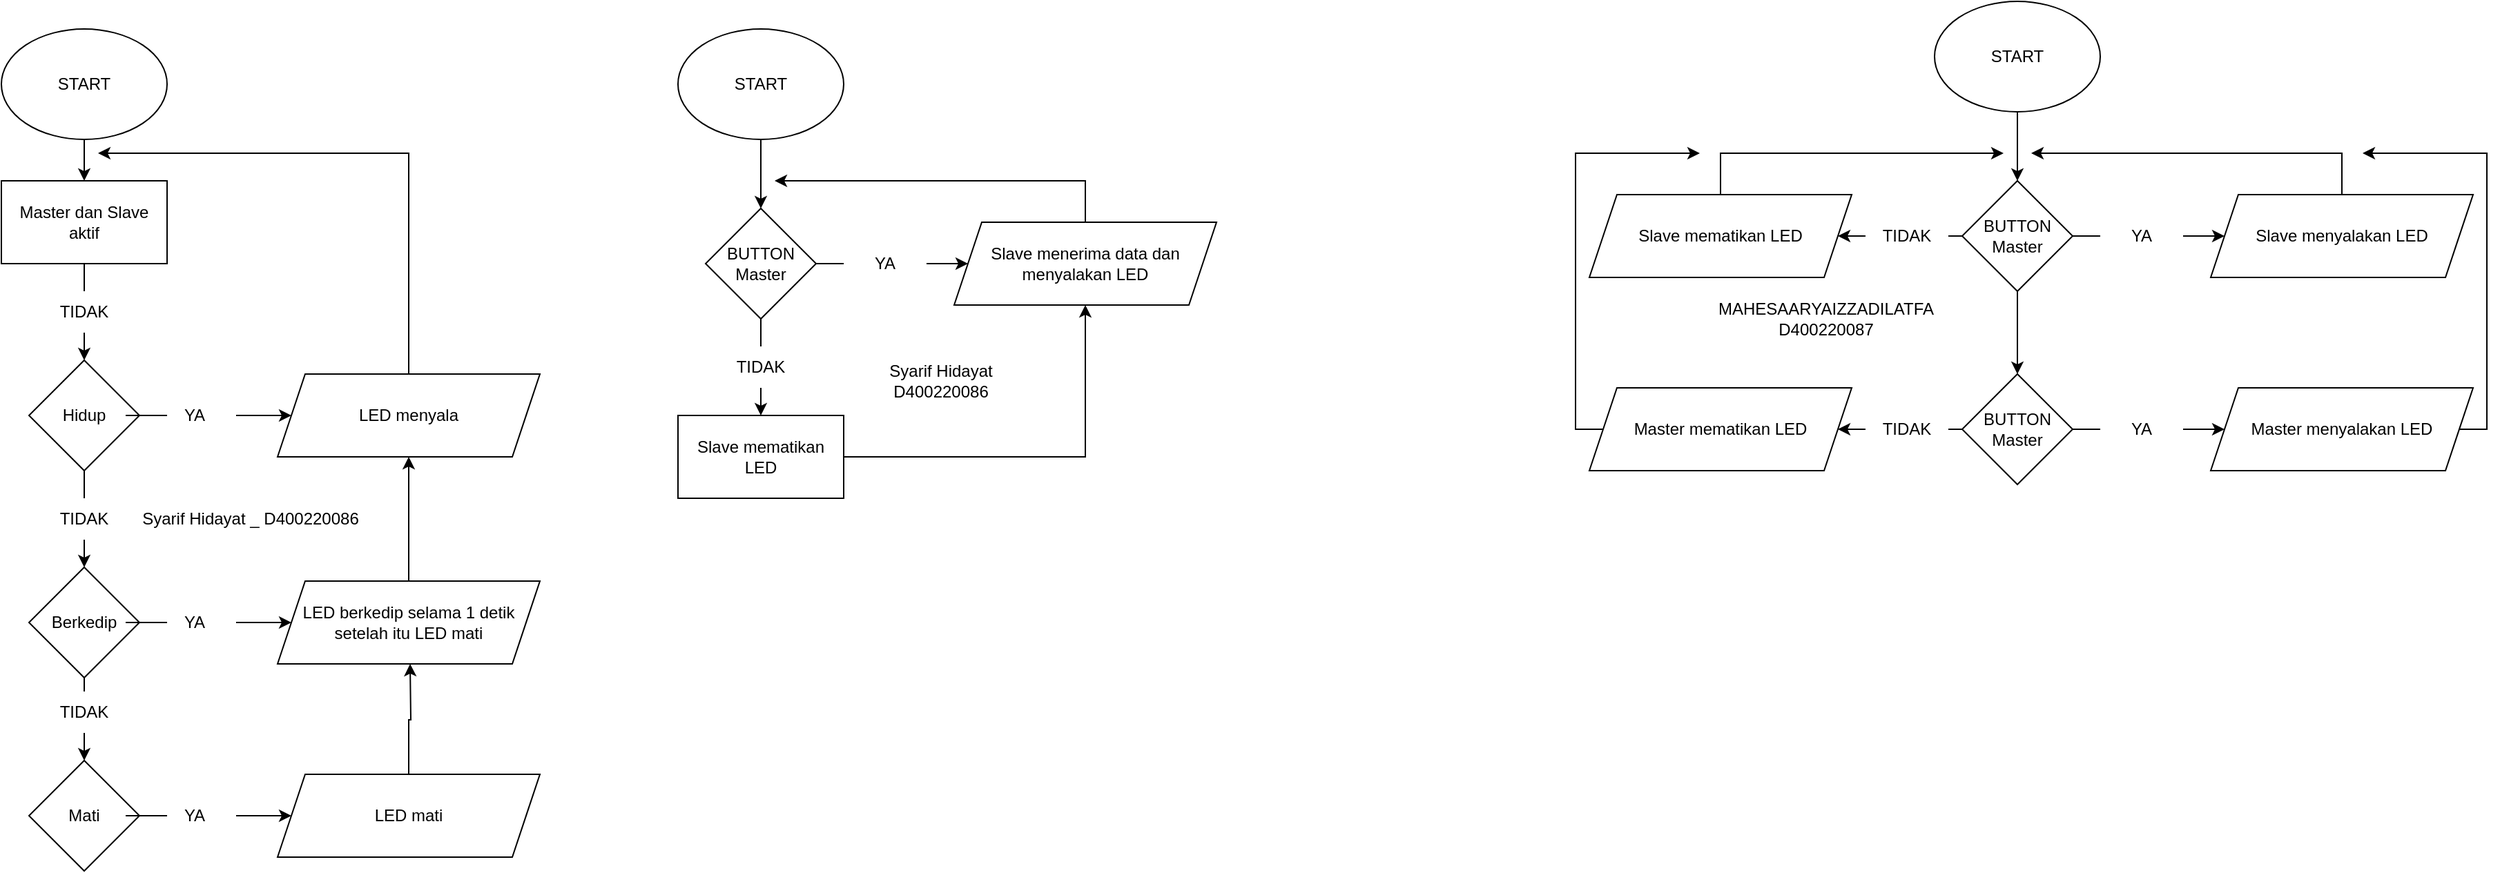 <mxfile version="24.7.8">
  <diagram id="g6YcQSNbNyilG8uyKeID" name="Page-1">
    <mxGraphModel dx="1050" dy="621" grid="1" gridSize="10" guides="1" tooltips="1" connect="1" arrows="1" fold="1" page="1" pageScale="1" pageWidth="850" pageHeight="1100" math="0" shadow="0">
      <root>
        <mxCell id="0" />
        <mxCell id="1" parent="0" />
        <mxCell id="VXb9Clq8J1oBXwSl2H9L-12" style="edgeStyle=orthogonalEdgeStyle;rounded=0;orthogonalLoop=1;jettySize=auto;html=1;exitX=0.5;exitY=1;exitDx=0;exitDy=0;entryX=0.5;entryY=0;entryDx=0;entryDy=0;" parent="1" source="VXb9Clq8J1oBXwSl2H9L-1" target="VXb9Clq8J1oBXwSl2H9L-2" edge="1">
          <mxGeometry relative="1" as="geometry" />
        </mxCell>
        <mxCell id="VXb9Clq8J1oBXwSl2H9L-1" value="START" style="ellipse;whiteSpace=wrap;html=1;" parent="1" vertex="1">
          <mxGeometry x="375" y="280" width="120" height="80" as="geometry" />
        </mxCell>
        <mxCell id="VXb9Clq8J1oBXwSl2H9L-19" style="edgeStyle=orthogonalEdgeStyle;rounded=0;orthogonalLoop=1;jettySize=auto;html=1;exitX=0.5;exitY=1;exitDx=0;exitDy=0;entryX=0.5;entryY=0;entryDx=0;entryDy=0;startArrow=none;" parent="1" source="VXb9Clq8J1oBXwSl2H9L-13" target="VXb9Clq8J1oBXwSl2H9L-3" edge="1">
          <mxGeometry relative="1" as="geometry" />
        </mxCell>
        <mxCell id="VXb9Clq8J1oBXwSl2H9L-2" value="Master dan Slave aktif" style="rounded=0;whiteSpace=wrap;html=1;" parent="1" vertex="1">
          <mxGeometry x="375" y="390" width="120" height="60" as="geometry" />
        </mxCell>
        <mxCell id="VXb9Clq8J1oBXwSl2H9L-17" style="edgeStyle=orthogonalEdgeStyle;rounded=0;orthogonalLoop=1;jettySize=auto;html=1;exitX=1;exitY=0.5;exitDx=0;exitDy=0;startArrow=none;" parent="1" source="VXb9Clq8J1oBXwSl2H9L-9" target="VXb9Clq8J1oBXwSl2H9L-8" edge="1">
          <mxGeometry relative="1" as="geometry" />
        </mxCell>
        <mxCell id="VXb9Clq8J1oBXwSl2H9L-20" style="edgeStyle=orthogonalEdgeStyle;rounded=0;orthogonalLoop=1;jettySize=auto;html=1;exitX=0.5;exitY=1;exitDx=0;exitDy=0;entryX=0.5;entryY=0;entryDx=0;entryDy=0;startArrow=none;" parent="1" target="VXb9Clq8J1oBXwSl2H9L-4" edge="1">
          <mxGeometry relative="1" as="geometry">
            <mxPoint x="435" y="670" as="sourcePoint" />
          </mxGeometry>
        </mxCell>
        <mxCell id="VXb9Clq8J1oBXwSl2H9L-3" value="Hidup" style="rhombus;whiteSpace=wrap;html=1;" parent="1" vertex="1">
          <mxGeometry x="395" y="520" width="80" height="80" as="geometry" />
        </mxCell>
        <mxCell id="VXb9Clq8J1oBXwSl2H9L-21" style="edgeStyle=orthogonalEdgeStyle;rounded=0;orthogonalLoop=1;jettySize=auto;html=1;exitX=1;exitY=0.5;exitDx=0;exitDy=0;startArrow=none;" parent="1" source="VXb9Clq8J1oBXwSl2H9L-10" target="VXb9Clq8J1oBXwSl2H9L-7" edge="1">
          <mxGeometry relative="1" as="geometry" />
        </mxCell>
        <mxCell id="VXb9Clq8J1oBXwSl2H9L-31" style="edgeStyle=orthogonalEdgeStyle;rounded=0;orthogonalLoop=1;jettySize=auto;html=1;exitX=0.5;exitY=1;exitDx=0;exitDy=0;entryX=0.5;entryY=0;entryDx=0;entryDy=0;startArrow=none;" parent="1" source="VXb9Clq8J1oBXwSl2H9L-14" target="VXb9Clq8J1oBXwSl2H9L-5" edge="1">
          <mxGeometry relative="1" as="geometry" />
        </mxCell>
        <mxCell id="VXb9Clq8J1oBXwSl2H9L-4" value="Berkedip" style="rhombus;whiteSpace=wrap;html=1;" parent="1" vertex="1">
          <mxGeometry x="395" y="670" width="80" height="80" as="geometry" />
        </mxCell>
        <mxCell id="VXb9Clq8J1oBXwSl2H9L-22" style="edgeStyle=orthogonalEdgeStyle;rounded=0;orthogonalLoop=1;jettySize=auto;html=1;exitX=1;exitY=0.5;exitDx=0;exitDy=0;startArrow=none;" parent="1" source="VXb9Clq8J1oBXwSl2H9L-11" target="VXb9Clq8J1oBXwSl2H9L-6" edge="1">
          <mxGeometry relative="1" as="geometry" />
        </mxCell>
        <mxCell id="VXb9Clq8J1oBXwSl2H9L-5" value="Mati" style="rhombus;whiteSpace=wrap;html=1;" parent="1" vertex="1">
          <mxGeometry x="395" y="810" width="80" height="80" as="geometry" />
        </mxCell>
        <mxCell id="VXb9Clq8J1oBXwSl2H9L-37" style="edgeStyle=orthogonalEdgeStyle;rounded=0;orthogonalLoop=1;jettySize=auto;html=1;exitX=0.5;exitY=0;exitDx=0;exitDy=0;" parent="1" source="VXb9Clq8J1oBXwSl2H9L-6" edge="1">
          <mxGeometry relative="1" as="geometry">
            <mxPoint x="671" y="740" as="targetPoint" />
          </mxGeometry>
        </mxCell>
        <mxCell id="VXb9Clq8J1oBXwSl2H9L-6" value="LED mati" style="shape=parallelogram;perimeter=parallelogramPerimeter;whiteSpace=wrap;html=1;fixedSize=1;" parent="1" vertex="1">
          <mxGeometry x="575" y="820" width="190" height="60" as="geometry" />
        </mxCell>
        <mxCell id="VXb9Clq8J1oBXwSl2H9L-38" style="edgeStyle=orthogonalEdgeStyle;rounded=0;orthogonalLoop=1;jettySize=auto;html=1;exitX=0.5;exitY=0;exitDx=0;exitDy=0;entryX=0.5;entryY=1;entryDx=0;entryDy=0;" parent="1" source="VXb9Clq8J1oBXwSl2H9L-7" target="VXb9Clq8J1oBXwSl2H9L-8" edge="1">
          <mxGeometry relative="1" as="geometry" />
        </mxCell>
        <mxCell id="VXb9Clq8J1oBXwSl2H9L-7" value="LED berkedip selama 1 detik setelah itu LED mati" style="shape=parallelogram;perimeter=parallelogramPerimeter;whiteSpace=wrap;html=1;fixedSize=1;" parent="1" vertex="1">
          <mxGeometry x="575" y="680" width="190" height="60" as="geometry" />
        </mxCell>
        <mxCell id="VXb9Clq8J1oBXwSl2H9L-39" style="edgeStyle=orthogonalEdgeStyle;rounded=0;orthogonalLoop=1;jettySize=auto;html=1;exitX=0.5;exitY=0;exitDx=0;exitDy=0;" parent="1" source="VXb9Clq8J1oBXwSl2H9L-8" edge="1">
          <mxGeometry relative="1" as="geometry">
            <mxPoint x="445" y="370" as="targetPoint" />
            <Array as="points">
              <mxPoint x="670" y="370" />
            </Array>
          </mxGeometry>
        </mxCell>
        <mxCell id="VXb9Clq8J1oBXwSl2H9L-8" value="LED menyala" style="shape=parallelogram;perimeter=parallelogramPerimeter;whiteSpace=wrap;html=1;fixedSize=1;" parent="1" vertex="1">
          <mxGeometry x="575" y="530" width="190" height="60" as="geometry" />
        </mxCell>
        <mxCell id="VXb9Clq8J1oBXwSl2H9L-9" value="YA" style="text;html=1;strokeColor=none;fillColor=none;align=center;verticalAlign=middle;whiteSpace=wrap;rounded=0;" parent="1" vertex="1">
          <mxGeometry x="485" y="545" width="60" height="30" as="geometry" />
        </mxCell>
        <mxCell id="VXb9Clq8J1oBXwSl2H9L-18" value="" style="edgeStyle=orthogonalEdgeStyle;rounded=0;orthogonalLoop=1;jettySize=auto;html=1;exitX=1;exitY=0.5;exitDx=0;exitDy=0;endArrow=none;" parent="1" source="VXb9Clq8J1oBXwSl2H9L-3" target="VXb9Clq8J1oBXwSl2H9L-9" edge="1">
          <mxGeometry relative="1" as="geometry">
            <mxPoint x="475" y="560" as="sourcePoint" />
            <mxPoint x="585" y="560" as="targetPoint" />
          </mxGeometry>
        </mxCell>
        <mxCell id="VXb9Clq8J1oBXwSl2H9L-11" value="YA" style="text;html=1;strokeColor=none;fillColor=none;align=center;verticalAlign=middle;whiteSpace=wrap;rounded=0;" parent="1" vertex="1">
          <mxGeometry x="485" y="835" width="60" height="30" as="geometry" />
        </mxCell>
        <mxCell id="VXb9Clq8J1oBXwSl2H9L-23" value="" style="edgeStyle=orthogonalEdgeStyle;rounded=0;orthogonalLoop=1;jettySize=auto;html=1;exitX=1;exitY=0.5;exitDx=0;exitDy=0;endArrow=none;" parent="1" source="VXb9Clq8J1oBXwSl2H9L-5" target="VXb9Clq8J1oBXwSl2H9L-11" edge="1">
          <mxGeometry relative="1" as="geometry">
            <mxPoint x="475" y="850.0" as="sourcePoint" />
            <mxPoint x="585" y="850.0" as="targetPoint" />
          </mxGeometry>
        </mxCell>
        <mxCell id="VXb9Clq8J1oBXwSl2H9L-10" value="YA" style="text;html=1;strokeColor=none;fillColor=none;align=center;verticalAlign=middle;whiteSpace=wrap;rounded=0;" parent="1" vertex="1">
          <mxGeometry x="485" y="695" width="60" height="30" as="geometry" />
        </mxCell>
        <mxCell id="VXb9Clq8J1oBXwSl2H9L-24" value="" style="edgeStyle=orthogonalEdgeStyle;rounded=0;orthogonalLoop=1;jettySize=auto;html=1;exitX=1;exitY=0.5;exitDx=0;exitDy=0;endArrow=none;" parent="1" source="VXb9Clq8J1oBXwSl2H9L-4" target="VXb9Clq8J1oBXwSl2H9L-10" edge="1">
          <mxGeometry relative="1" as="geometry">
            <mxPoint x="475" y="710.0" as="sourcePoint" />
            <mxPoint x="585" y="710.0" as="targetPoint" />
          </mxGeometry>
        </mxCell>
        <mxCell id="VXb9Clq8J1oBXwSl2H9L-27" style="edgeStyle=orthogonalEdgeStyle;rounded=0;orthogonalLoop=1;jettySize=auto;html=1;exitX=0.5;exitY=1;exitDx=0;exitDy=0;entryX=0.5;entryY=0;entryDx=0;entryDy=0;" parent="1" source="VXb9Clq8J1oBXwSl2H9L-15" target="VXb9Clq8J1oBXwSl2H9L-4" edge="1">
          <mxGeometry relative="1" as="geometry" />
        </mxCell>
        <mxCell id="VXb9Clq8J1oBXwSl2H9L-15" value="TIDAK&lt;span style=&quot;color: rgba(0, 0, 0, 0); font-family: monospace; font-size: 0px; text-align: start;&quot;&gt;%3CmxGraphModel%3E%3Croot%3E%3CmxCell%20id%3D%220%22%2F%3E%3CmxCell%20id%3D%221%22%20parent%3D%220%22%2F%3E%3CmxCell%20id%3D%222%22%20value%3D%22YA%22%20style%3D%22text%3Bhtml%3D1%3BstrokeColor%3Dnone%3BfillColor%3Dnone%3Balign%3Dcenter%3BverticalAlign%3Dmiddle%3BwhiteSpace%3Dwrap%3Brounded%3D0%3B%22%20vertex%3D%221%22%20parent%3D%221%22%3E%3CmxGeometry%20x%3D%22470%22%20y%3D%22515%22%20width%3D%2260%22%20height%3D%2230%22%20as%3D%22geometry%22%2F%3E%3C%2FmxCell%3E%3C%2Froot%3E%3C%2FmxGraphModel%3E&lt;/span&gt;" style="text;html=1;strokeColor=none;fillColor=none;align=center;verticalAlign=middle;whiteSpace=wrap;rounded=0;" parent="1" vertex="1">
          <mxGeometry x="405" y="620" width="60" height="30" as="geometry" />
        </mxCell>
        <mxCell id="VXb9Clq8J1oBXwSl2H9L-25" value="" style="edgeStyle=orthogonalEdgeStyle;rounded=0;orthogonalLoop=1;jettySize=auto;html=1;exitX=0.5;exitY=1;exitDx=0;exitDy=0;entryX=0.5;entryY=0;entryDx=0;entryDy=0;endArrow=none;" parent="1" source="VXb9Clq8J1oBXwSl2H9L-3" target="VXb9Clq8J1oBXwSl2H9L-15" edge="1">
          <mxGeometry relative="1" as="geometry">
            <mxPoint x="435" y="600" as="sourcePoint" />
            <mxPoint x="435" y="640" as="targetPoint" />
          </mxGeometry>
        </mxCell>
        <mxCell id="VXb9Clq8J1oBXwSl2H9L-13" value="TIDAK&lt;span style=&quot;color: rgba(0, 0, 0, 0); font-family: monospace; font-size: 0px; text-align: start;&quot;&gt;%3CmxGraphModel%3E%3Croot%3E%3CmxCell%20id%3D%220%22%2F%3E%3CmxCell%20id%3D%221%22%20parent%3D%220%22%2F%3E%3CmxCell%20id%3D%222%22%20value%3D%22YA%22%20style%3D%22text%3Bhtml%3D1%3BstrokeColor%3Dnone%3BfillColor%3Dnone%3Balign%3Dcenter%3BverticalAlign%3Dmiddle%3BwhiteSpace%3Dwrap%3Brounded%3D0%3B%22%20vertex%3D%221%22%20parent%3D%221%22%3E%3CmxGeometry%20x%3D%22470%22%20y%3D%22515%22%20width%3D%2260%22%20height%3D%2230%22%20as%3D%22geometry%22%2F%3E%3C%2FmxCell%3E%3C%2Froot%3E%3C%2FmxGraphModel%3E&lt;/span&gt;" style="text;html=1;strokeColor=none;fillColor=none;align=center;verticalAlign=middle;whiteSpace=wrap;rounded=0;" parent="1" vertex="1">
          <mxGeometry x="405" y="470" width="60" height="30" as="geometry" />
        </mxCell>
        <mxCell id="VXb9Clq8J1oBXwSl2H9L-26" value="" style="edgeStyle=orthogonalEdgeStyle;rounded=0;orthogonalLoop=1;jettySize=auto;html=1;exitX=0.5;exitY=1;exitDx=0;exitDy=0;entryX=0.5;entryY=0;entryDx=0;entryDy=0;endArrow=none;" parent="1" source="VXb9Clq8J1oBXwSl2H9L-2" target="VXb9Clq8J1oBXwSl2H9L-13" edge="1">
          <mxGeometry relative="1" as="geometry">
            <mxPoint x="435" y="450" as="sourcePoint" />
            <mxPoint x="435" y="520" as="targetPoint" />
          </mxGeometry>
        </mxCell>
        <mxCell id="VXb9Clq8J1oBXwSl2H9L-14" value="TIDAK&lt;span style=&quot;color: rgba(0, 0, 0, 0); font-family: monospace; font-size: 0px; text-align: start;&quot;&gt;%3CmxGraphModel%3E%3Croot%3E%3CmxCell%20id%3D%220%22%2F%3E%3CmxCell%20id%3D%221%22%20parent%3D%220%22%2F%3E%3CmxCell%20id%3D%222%22%20value%3D%22YA%22%20style%3D%22text%3Bhtml%3D1%3BstrokeColor%3Dnone%3BfillColor%3Dnone%3Balign%3Dcenter%3BverticalAlign%3Dmiddle%3BwhiteSpace%3Dwrap%3Brounded%3D0%3B%22%20vertex%3D%221%22%20parent%3D%221%22%3E%3CmxGeometry%20x%3D%22470%22%20y%3D%22515%22%20width%3D%2260%22%20height%3D%2230%22%20as%3D%22geometry%22%2F%3E%3C%2FmxCell%3E%3C%2Froot%3E%3C%2FmxGraphModel%3E&lt;/span&gt;" style="text;html=1;strokeColor=none;fillColor=none;align=center;verticalAlign=middle;whiteSpace=wrap;rounded=0;" parent="1" vertex="1">
          <mxGeometry x="405" y="760" width="60" height="30" as="geometry" />
        </mxCell>
        <mxCell id="VXb9Clq8J1oBXwSl2H9L-32" value="" style="edgeStyle=orthogonalEdgeStyle;rounded=0;orthogonalLoop=1;jettySize=auto;html=1;exitX=0.5;exitY=1;exitDx=0;exitDy=0;entryX=0.5;entryY=0;entryDx=0;entryDy=0;endArrow=none;" parent="1" source="VXb9Clq8J1oBXwSl2H9L-4" target="VXb9Clq8J1oBXwSl2H9L-14" edge="1">
          <mxGeometry relative="1" as="geometry">
            <mxPoint x="435" y="750" as="sourcePoint" />
            <mxPoint x="435" y="810.0" as="targetPoint" />
          </mxGeometry>
        </mxCell>
        <mxCell id="VXb9Clq8J1oBXwSl2H9L-40" style="edgeStyle=orthogonalEdgeStyle;rounded=0;orthogonalLoop=1;jettySize=auto;html=1;exitX=0.5;exitY=1;exitDx=0;exitDy=0;entryX=0.5;entryY=0;entryDx=0;entryDy=0;" parent="1" source="VXb9Clq8J1oBXwSl2H9L-33" target="VXb9Clq8J1oBXwSl2H9L-34" edge="1">
          <mxGeometry relative="1" as="geometry" />
        </mxCell>
        <mxCell id="VXb9Clq8J1oBXwSl2H9L-33" value="START" style="ellipse;whiteSpace=wrap;html=1;" parent="1" vertex="1">
          <mxGeometry x="865" y="280" width="120" height="80" as="geometry" />
        </mxCell>
        <mxCell id="VXb9Clq8J1oBXwSl2H9L-41" style="edgeStyle=orthogonalEdgeStyle;rounded=0;orthogonalLoop=1;jettySize=auto;html=1;exitX=0.5;exitY=1;exitDx=0;exitDy=0;entryX=0.5;entryY=0;entryDx=0;entryDy=0;startArrow=none;" parent="1" source="VXb9Clq8J1oBXwSl2H9L-47" target="VXb9Clq8J1oBXwSl2H9L-35" edge="1">
          <mxGeometry relative="1" as="geometry" />
        </mxCell>
        <mxCell id="VXb9Clq8J1oBXwSl2H9L-45" style="edgeStyle=orthogonalEdgeStyle;rounded=0;orthogonalLoop=1;jettySize=auto;html=1;exitX=1;exitY=0.5;exitDx=0;exitDy=0;entryX=0;entryY=0.5;entryDx=0;entryDy=0;startArrow=none;" parent="1" source="VXb9Clq8J1oBXwSl2H9L-44" target="VXb9Clq8J1oBXwSl2H9L-36" edge="1">
          <mxGeometry relative="1" as="geometry">
            <Array as="points">
              <mxPoint x="1055" y="450" />
              <mxPoint x="1055" y="450" />
            </Array>
          </mxGeometry>
        </mxCell>
        <mxCell id="VXb9Clq8J1oBXwSl2H9L-34" value="BUTTON Master" style="rhombus;whiteSpace=wrap;html=1;" parent="1" vertex="1">
          <mxGeometry x="885" y="410" width="80" height="80" as="geometry" />
        </mxCell>
        <mxCell id="VXb9Clq8J1oBXwSl2H9L-42" style="edgeStyle=orthogonalEdgeStyle;rounded=0;orthogonalLoop=1;jettySize=auto;html=1;exitX=1;exitY=0.5;exitDx=0;exitDy=0;entryX=0.5;entryY=1;entryDx=0;entryDy=0;" parent="1" source="VXb9Clq8J1oBXwSl2H9L-35" target="VXb9Clq8J1oBXwSl2H9L-36" edge="1">
          <mxGeometry relative="1" as="geometry" />
        </mxCell>
        <mxCell id="VXb9Clq8J1oBXwSl2H9L-35" value="Slave mematikan LED" style="rounded=0;whiteSpace=wrap;html=1;" parent="1" vertex="1">
          <mxGeometry x="865" y="560" width="120" height="60" as="geometry" />
        </mxCell>
        <mxCell id="VXb9Clq8J1oBXwSl2H9L-43" style="edgeStyle=orthogonalEdgeStyle;rounded=0;orthogonalLoop=1;jettySize=auto;html=1;exitX=0.5;exitY=0;exitDx=0;exitDy=0;" parent="1" source="VXb9Clq8J1oBXwSl2H9L-36" edge="1">
          <mxGeometry relative="1" as="geometry">
            <mxPoint x="935" y="390" as="targetPoint" />
            <Array as="points">
              <mxPoint x="1160" y="390" />
              <mxPoint x="935" y="390" />
            </Array>
          </mxGeometry>
        </mxCell>
        <mxCell id="VXb9Clq8J1oBXwSl2H9L-36" value="Slave menerima data dan menyalakan LED" style="shape=parallelogram;perimeter=parallelogramPerimeter;whiteSpace=wrap;html=1;fixedSize=1;" parent="1" vertex="1">
          <mxGeometry x="1065" y="420" width="190" height="60" as="geometry" />
        </mxCell>
        <mxCell id="VXb9Clq8J1oBXwSl2H9L-44" value="YA" style="text;html=1;strokeColor=none;fillColor=none;align=center;verticalAlign=middle;whiteSpace=wrap;rounded=0;" parent="1" vertex="1">
          <mxGeometry x="985" y="435" width="60" height="30" as="geometry" />
        </mxCell>
        <mxCell id="VXb9Clq8J1oBXwSl2H9L-46" value="" style="edgeStyle=orthogonalEdgeStyle;rounded=0;orthogonalLoop=1;jettySize=auto;html=1;exitX=1;exitY=0.5;exitDx=0;exitDy=0;entryX=0;entryY=0.5;entryDx=0;entryDy=0;endArrow=none;" parent="1" source="VXb9Clq8J1oBXwSl2H9L-34" target="VXb9Clq8J1oBXwSl2H9L-44" edge="1">
          <mxGeometry relative="1" as="geometry">
            <mxPoint x="965" y="450" as="sourcePoint" />
            <mxPoint x="1075" y="450" as="targetPoint" />
          </mxGeometry>
        </mxCell>
        <mxCell id="VXb9Clq8J1oBXwSl2H9L-47" value="TIDAK&lt;span style=&quot;color: rgba(0, 0, 0, 0); font-family: monospace; font-size: 0px; text-align: start;&quot;&gt;%3CmxGraphModel%3E%3Croot%3E%3CmxCell%20id%3D%220%22%2F%3E%3CmxCell%20id%3D%221%22%20parent%3D%220%22%2F%3E%3CmxCell%20id%3D%222%22%20value%3D%22YA%22%20style%3D%22text%3Bhtml%3D1%3BstrokeColor%3Dnone%3BfillColor%3Dnone%3Balign%3Dcenter%3BverticalAlign%3Dmiddle%3BwhiteSpace%3Dwrap%3Brounded%3D0%3B%22%20vertex%3D%221%22%20parent%3D%221%22%3E%3CmxGeometry%20x%3D%22470%22%20y%3D%22515%22%20width%3D%2260%22%20height%3D%2230%22%20as%3D%22geometry%22%2F%3E%3C%2FmxCell%3E%3C%2Froot%3E%3C%2FmxGraphModel%3E&lt;/span&gt;" style="text;html=1;strokeColor=none;fillColor=none;align=center;verticalAlign=middle;whiteSpace=wrap;rounded=0;" parent="1" vertex="1">
          <mxGeometry x="895" y="510" width="60" height="30" as="geometry" />
        </mxCell>
        <mxCell id="VXb9Clq8J1oBXwSl2H9L-48" value="" style="edgeStyle=orthogonalEdgeStyle;rounded=0;orthogonalLoop=1;jettySize=auto;html=1;exitX=0.5;exitY=1;exitDx=0;exitDy=0;entryX=0.5;entryY=0;entryDx=0;entryDy=0;endArrow=none;" parent="1" source="VXb9Clq8J1oBXwSl2H9L-34" target="VXb9Clq8J1oBXwSl2H9L-47" edge="1">
          <mxGeometry relative="1" as="geometry">
            <mxPoint x="925.0" y="490" as="sourcePoint" />
            <mxPoint x="925.0" y="560" as="targetPoint" />
          </mxGeometry>
        </mxCell>
        <mxCell id="VXb9Clq8J1oBXwSl2H9L-49" style="edgeStyle=orthogonalEdgeStyle;rounded=0;orthogonalLoop=1;jettySize=auto;html=1;exitX=0.5;exitY=1;exitDx=0;exitDy=0;entryX=0.5;entryY=0;entryDx=0;entryDy=0;" parent="1" source="VXb9Clq8J1oBXwSl2H9L-50" target="VXb9Clq8J1oBXwSl2H9L-53" edge="1">
          <mxGeometry relative="1" as="geometry" />
        </mxCell>
        <mxCell id="VXb9Clq8J1oBXwSl2H9L-50" value="START" style="ellipse;whiteSpace=wrap;html=1;" parent="1" vertex="1">
          <mxGeometry x="1775" y="260" width="120" height="80" as="geometry" />
        </mxCell>
        <mxCell id="VXb9Clq8J1oBXwSl2H9L-52" style="edgeStyle=orthogonalEdgeStyle;rounded=0;orthogonalLoop=1;jettySize=auto;html=1;exitX=1;exitY=0.5;exitDx=0;exitDy=0;entryX=0;entryY=0.5;entryDx=0;entryDy=0;startArrow=none;" parent="1" source="VXb9Clq8J1oBXwSl2H9L-58" target="VXb9Clq8J1oBXwSl2H9L-57" edge="1">
          <mxGeometry relative="1" as="geometry">
            <Array as="points">
              <mxPoint x="1965" y="430" />
              <mxPoint x="1965" y="430" />
            </Array>
          </mxGeometry>
        </mxCell>
        <mxCell id="VXb9Clq8J1oBXwSl2H9L-70" style="edgeStyle=orthogonalEdgeStyle;rounded=0;orthogonalLoop=1;jettySize=auto;html=1;exitX=0;exitY=0.5;exitDx=0;exitDy=0;entryX=1;entryY=0.5;entryDx=0;entryDy=0;startArrow=none;" parent="1" source="VXb9Clq8J1oBXwSl2H9L-78" target="VXb9Clq8J1oBXwSl2H9L-66" edge="1">
          <mxGeometry relative="1" as="geometry" />
        </mxCell>
        <mxCell id="VXb9Clq8J1oBXwSl2H9L-74" style="edgeStyle=orthogonalEdgeStyle;rounded=0;orthogonalLoop=1;jettySize=auto;html=1;exitX=0.5;exitY=1;exitDx=0;exitDy=0;entryX=0.5;entryY=0;entryDx=0;entryDy=0;" parent="1" source="VXb9Clq8J1oBXwSl2H9L-53" target="VXb9Clq8J1oBXwSl2H9L-62" edge="1">
          <mxGeometry relative="1" as="geometry" />
        </mxCell>
        <mxCell id="VXb9Clq8J1oBXwSl2H9L-53" value="BUTTON Master" style="rhombus;whiteSpace=wrap;html=1;" parent="1" vertex="1">
          <mxGeometry x="1795" y="390" width="80" height="80" as="geometry" />
        </mxCell>
        <mxCell id="VXb9Clq8J1oBXwSl2H9L-56" style="edgeStyle=orthogonalEdgeStyle;rounded=0;orthogonalLoop=1;jettySize=auto;html=1;exitX=0.5;exitY=0;exitDx=0;exitDy=0;" parent="1" source="VXb9Clq8J1oBXwSl2H9L-57" edge="1">
          <mxGeometry relative="1" as="geometry">
            <mxPoint x="1845" y="370" as="targetPoint" />
            <Array as="points">
              <mxPoint x="2070" y="370" />
              <mxPoint x="1845" y="370" />
            </Array>
          </mxGeometry>
        </mxCell>
        <mxCell id="VXb9Clq8J1oBXwSl2H9L-57" value="Slave menyalakan LED" style="shape=parallelogram;perimeter=parallelogramPerimeter;whiteSpace=wrap;html=1;fixedSize=1;" parent="1" vertex="1">
          <mxGeometry x="1975" y="400" width="190" height="60" as="geometry" />
        </mxCell>
        <mxCell id="VXb9Clq8J1oBXwSl2H9L-58" value="YA" style="text;html=1;strokeColor=none;fillColor=none;align=center;verticalAlign=middle;whiteSpace=wrap;rounded=0;" parent="1" vertex="1">
          <mxGeometry x="1895" y="415" width="60" height="30" as="geometry" />
        </mxCell>
        <mxCell id="VXb9Clq8J1oBXwSl2H9L-59" value="" style="edgeStyle=orthogonalEdgeStyle;rounded=0;orthogonalLoop=1;jettySize=auto;html=1;exitX=1;exitY=0.5;exitDx=0;exitDy=0;entryX=0;entryY=0.5;entryDx=0;entryDy=0;endArrow=none;" parent="1" source="VXb9Clq8J1oBXwSl2H9L-53" target="VXb9Clq8J1oBXwSl2H9L-58" edge="1">
          <mxGeometry relative="1" as="geometry">
            <mxPoint x="1875" y="430" as="sourcePoint" />
            <mxPoint x="1985" y="430" as="targetPoint" />
          </mxGeometry>
        </mxCell>
        <mxCell id="VXb9Clq8J1oBXwSl2H9L-68" style="edgeStyle=orthogonalEdgeStyle;rounded=0;orthogonalLoop=1;jettySize=auto;html=1;exitX=1;exitY=0.5;exitDx=0;exitDy=0;entryX=0;entryY=0.5;entryDx=0;entryDy=0;startArrow=none;" parent="1" source="VXb9Clq8J1oBXwSl2H9L-76" target="VXb9Clq8J1oBXwSl2H9L-63" edge="1">
          <mxGeometry relative="1" as="geometry" />
        </mxCell>
        <mxCell id="VXb9Clq8J1oBXwSl2H9L-69" style="edgeStyle=orthogonalEdgeStyle;rounded=0;orthogonalLoop=1;jettySize=auto;html=1;exitX=0;exitY=0.5;exitDx=0;exitDy=0;entryX=1;entryY=0.5;entryDx=0;entryDy=0;startArrow=none;" parent="1" source="VXb9Clq8J1oBXwSl2H9L-80" target="VXb9Clq8J1oBXwSl2H9L-67" edge="1">
          <mxGeometry relative="1" as="geometry" />
        </mxCell>
        <mxCell id="VXb9Clq8J1oBXwSl2H9L-62" value="BUTTON Master" style="rhombus;whiteSpace=wrap;html=1;" parent="1" vertex="1">
          <mxGeometry x="1795" y="530" width="80" height="80" as="geometry" />
        </mxCell>
        <mxCell id="VXb9Clq8J1oBXwSl2H9L-71" style="edgeStyle=orthogonalEdgeStyle;rounded=0;orthogonalLoop=1;jettySize=auto;html=1;exitX=1;exitY=0.5;exitDx=0;exitDy=0;" parent="1" source="VXb9Clq8J1oBXwSl2H9L-63" edge="1">
          <mxGeometry relative="1" as="geometry">
            <mxPoint x="2085" y="370" as="targetPoint" />
            <Array as="points">
              <mxPoint x="2175" y="570" />
              <mxPoint x="2175" y="370" />
            </Array>
          </mxGeometry>
        </mxCell>
        <mxCell id="VXb9Clq8J1oBXwSl2H9L-63" value="Master menyalakan LED" style="shape=parallelogram;perimeter=parallelogramPerimeter;whiteSpace=wrap;html=1;fixedSize=1;" parent="1" vertex="1">
          <mxGeometry x="1975" y="540" width="190" height="60" as="geometry" />
        </mxCell>
        <mxCell id="VXb9Clq8J1oBXwSl2H9L-73" style="edgeStyle=orthogonalEdgeStyle;rounded=0;orthogonalLoop=1;jettySize=auto;html=1;exitX=0.5;exitY=0;exitDx=0;exitDy=0;" parent="1" source="VXb9Clq8J1oBXwSl2H9L-66" edge="1">
          <mxGeometry relative="1" as="geometry">
            <mxPoint x="1825" y="370" as="targetPoint" />
            <Array as="points">
              <mxPoint x="1620" y="370" />
            </Array>
          </mxGeometry>
        </mxCell>
        <mxCell id="VXb9Clq8J1oBXwSl2H9L-66" value="Slave mematikan LED" style="shape=parallelogram;perimeter=parallelogramPerimeter;whiteSpace=wrap;html=1;fixedSize=1;" parent="1" vertex="1">
          <mxGeometry x="1525" y="400" width="190" height="60" as="geometry" />
        </mxCell>
        <mxCell id="VXb9Clq8J1oBXwSl2H9L-75" style="edgeStyle=orthogonalEdgeStyle;rounded=0;orthogonalLoop=1;jettySize=auto;html=1;exitX=0;exitY=0.5;exitDx=0;exitDy=0;" parent="1" source="VXb9Clq8J1oBXwSl2H9L-67" edge="1">
          <mxGeometry relative="1" as="geometry">
            <mxPoint x="1605" y="370" as="targetPoint" />
            <Array as="points">
              <mxPoint x="1515" y="570" />
              <mxPoint x="1515" y="370" />
            </Array>
          </mxGeometry>
        </mxCell>
        <mxCell id="VXb9Clq8J1oBXwSl2H9L-67" value="Master mematikan LED" style="shape=parallelogram;perimeter=parallelogramPerimeter;whiteSpace=wrap;html=1;fixedSize=1;" parent="1" vertex="1">
          <mxGeometry x="1525" y="540" width="190" height="60" as="geometry" />
        </mxCell>
        <mxCell id="VXb9Clq8J1oBXwSl2H9L-76" value="YA" style="text;html=1;strokeColor=none;fillColor=none;align=center;verticalAlign=middle;whiteSpace=wrap;rounded=0;" parent="1" vertex="1">
          <mxGeometry x="1895" y="555" width="60" height="30" as="geometry" />
        </mxCell>
        <mxCell id="VXb9Clq8J1oBXwSl2H9L-77" value="" style="edgeStyle=orthogonalEdgeStyle;rounded=0;orthogonalLoop=1;jettySize=auto;html=1;exitX=1;exitY=0.5;exitDx=0;exitDy=0;entryX=0;entryY=0.5;entryDx=0;entryDy=0;endArrow=none;" parent="1" source="VXb9Clq8J1oBXwSl2H9L-62" target="VXb9Clq8J1oBXwSl2H9L-76" edge="1">
          <mxGeometry relative="1" as="geometry">
            <mxPoint x="1875" y="570" as="sourcePoint" />
            <mxPoint x="1985" y="570" as="targetPoint" />
          </mxGeometry>
        </mxCell>
        <mxCell id="VXb9Clq8J1oBXwSl2H9L-78" value="TIDAK&lt;span style=&quot;color: rgba(0, 0, 0, 0); font-family: monospace; font-size: 0px; text-align: start;&quot;&gt;%3CmxGraphModel%3E%3Croot%3E%3CmxCell%20id%3D%220%22%2F%3E%3CmxCell%20id%3D%221%22%20parent%3D%220%22%2F%3E%3CmxCell%20id%3D%222%22%20value%3D%22YA%22%20style%3D%22text%3Bhtml%3D1%3BstrokeColor%3Dnone%3BfillColor%3Dnone%3Balign%3Dcenter%3BverticalAlign%3Dmiddle%3BwhiteSpace%3Dwrap%3Brounded%3D0%3B%22%20vertex%3D%221%22%20parent%3D%221%22%3E%3CmxGeometry%20x%3D%22470%22%20y%3D%22515%22%20width%3D%2260%22%20height%3D%2230%22%20as%3D%22geometry%22%2F%3E%3C%2FmxCell%3E%3C%2Froot%3E%3C%2FmxGraphModel%3E&lt;/span&gt;" style="text;html=1;strokeColor=none;fillColor=none;align=center;verticalAlign=middle;whiteSpace=wrap;rounded=0;" parent="1" vertex="1">
          <mxGeometry x="1725" y="415" width="60" height="30" as="geometry" />
        </mxCell>
        <mxCell id="VXb9Clq8J1oBXwSl2H9L-79" value="" style="edgeStyle=orthogonalEdgeStyle;rounded=0;orthogonalLoop=1;jettySize=auto;html=1;exitX=0;exitY=0.5;exitDx=0;exitDy=0;entryX=1;entryY=0.5;entryDx=0;entryDy=0;endArrow=none;" parent="1" source="VXb9Clq8J1oBXwSl2H9L-53" target="VXb9Clq8J1oBXwSl2H9L-78" edge="1">
          <mxGeometry relative="1" as="geometry">
            <mxPoint x="1795" y="430.0" as="sourcePoint" />
            <mxPoint x="1705" y="430.0" as="targetPoint" />
          </mxGeometry>
        </mxCell>
        <mxCell id="VXb9Clq8J1oBXwSl2H9L-80" value="TIDAK&lt;span style=&quot;color: rgba(0, 0, 0, 0); font-family: monospace; font-size: 0px; text-align: start;&quot;&gt;%3CmxGraphModel%3E%3Croot%3E%3CmxCell%20id%3D%220%22%2F%3E%3CmxCell%20id%3D%221%22%20parent%3D%220%22%2F%3E%3CmxCell%20id%3D%222%22%20value%3D%22YA%22%20style%3D%22text%3Bhtml%3D1%3BstrokeColor%3Dnone%3BfillColor%3Dnone%3Balign%3Dcenter%3BverticalAlign%3Dmiddle%3BwhiteSpace%3Dwrap%3Brounded%3D0%3B%22%20vertex%3D%221%22%20parent%3D%221%22%3E%3CmxGeometry%20x%3D%22470%22%20y%3D%22515%22%20width%3D%2260%22%20height%3D%2230%22%20as%3D%22geometry%22%2F%3E%3C%2FmxCell%3E%3C%2Froot%3E%3C%2FmxGraphModel%3E&lt;/span&gt;" style="text;html=1;strokeColor=none;fillColor=none;align=center;verticalAlign=middle;whiteSpace=wrap;rounded=0;" parent="1" vertex="1">
          <mxGeometry x="1725" y="555" width="60" height="30" as="geometry" />
        </mxCell>
        <mxCell id="VXb9Clq8J1oBXwSl2H9L-81" value="" style="edgeStyle=orthogonalEdgeStyle;rounded=0;orthogonalLoop=1;jettySize=auto;html=1;exitX=0;exitY=0.5;exitDx=0;exitDy=0;entryX=1;entryY=0.5;entryDx=0;entryDy=0;endArrow=none;" parent="1" source="VXb9Clq8J1oBXwSl2H9L-62" target="VXb9Clq8J1oBXwSl2H9L-80" edge="1">
          <mxGeometry relative="1" as="geometry">
            <mxPoint x="1795" y="570" as="sourcePoint" />
            <mxPoint x="1705" y="570" as="targetPoint" />
          </mxGeometry>
        </mxCell>
        <mxCell id="BPpD_Mj36z6GZjU6ifoE-1" value="Syarif Hidayat _ D400220086" style="text;html=1;align=center;verticalAlign=middle;resizable=0;points=[];autosize=1;strokeColor=none;fillColor=none;" parent="1" vertex="1">
          <mxGeometry x="465" y="620" width="180" height="30" as="geometry" />
        </mxCell>
        <mxCell id="BPpD_Mj36z6GZjU6ifoE-2" value="Syarif Hidayat&lt;div&gt;D400220086&lt;/div&gt;" style="text;html=1;align=center;verticalAlign=middle;resizable=0;points=[];autosize=1;strokeColor=none;fillColor=none;" parent="1" vertex="1">
          <mxGeometry x="1005" y="515" width="100" height="40" as="geometry" />
        </mxCell>
        <mxCell id="BPpD_Mj36z6GZjU6ifoE-3" value="MAHESAARYAIZZADILATFA&lt;br&gt;D400220087" style="text;html=1;align=center;verticalAlign=middle;resizable=0;points=[];autosize=1;strokeColor=none;fillColor=none;" parent="1" vertex="1">
          <mxGeometry x="1606" y="470" width="180" height="40" as="geometry" />
        </mxCell>
      </root>
    </mxGraphModel>
  </diagram>
</mxfile>
